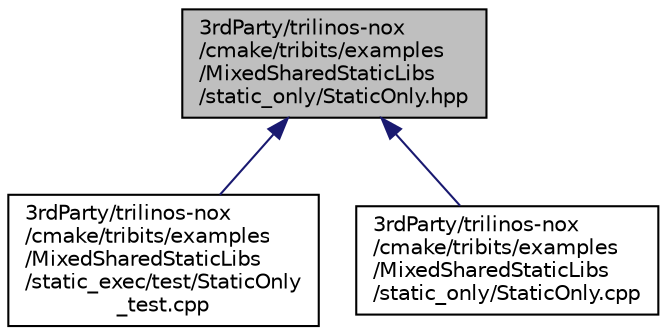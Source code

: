 digraph "3rdParty/trilinos-nox/cmake/tribits/examples/MixedSharedStaticLibs/static_only/StaticOnly.hpp"
{
  edge [fontname="Helvetica",fontsize="10",labelfontname="Helvetica",labelfontsize="10"];
  node [fontname="Helvetica",fontsize="10",shape=record];
  Node2 [label="3rdParty/trilinos-nox\l/cmake/tribits/examples\l/MixedSharedStaticLibs\l/static_only/StaticOnly.hpp",height=0.2,width=0.4,color="black", fillcolor="grey75", style="filled", fontcolor="black"];
  Node2 -> Node3 [dir="back",color="midnightblue",fontsize="10",style="solid",fontname="Helvetica"];
  Node3 [label="3rdParty/trilinos-nox\l/cmake/tribits/examples\l/MixedSharedStaticLibs\l/static_exec/test/StaticOnly\l_test.cpp",height=0.2,width=0.4,color="black", fillcolor="white", style="filled",URL="$d6/dff/_static_only__test_8cpp.html"];
  Node2 -> Node4 [dir="back",color="midnightblue",fontsize="10",style="solid",fontname="Helvetica"];
  Node4 [label="3rdParty/trilinos-nox\l/cmake/tribits/examples\l/MixedSharedStaticLibs\l/static_only/StaticOnly.cpp",height=0.2,width=0.4,color="black", fillcolor="white", style="filled",URL="$d7/d9d/_static_only_8cpp.html"];
}
